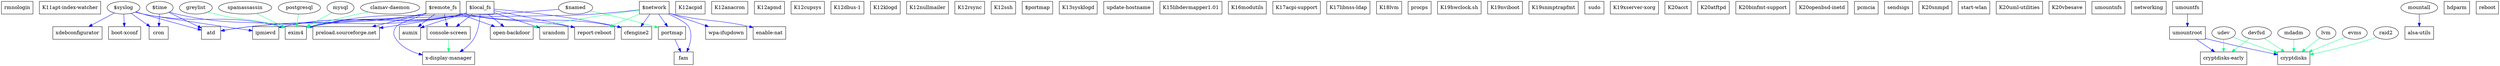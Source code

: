 # Generating graph
digraph packages {
concentrate=true;
"rmnologin" [shape=box];
"K11apt-index-watcher" [shape=box];
"$local_fs" -> "x-display-manager"[color=blue];
"$remote_fs" -> "x-display-manager"[color=blue];
"console-screen" -> "x-display-manager"[color=springgreen] ;
"x-display-manager" [shape=box];
"K12acpid" [shape=box];
"K12anacron" [shape=box];
"K12apmd" [shape=box];
"$syslog" -> "atd"[color=blue];
"$time" -> "atd"[color=blue];
"$local_fs" -> "atd"[color=blue];
"$remote_fs" -> "atd"[color=blue];
"atd" [shape=box];
"$syslog" -> "boot-xconf"[color=blue];
"boot-xconf" [shape=box];
"$local_fs" -> "console-screen"[color=blue];
"$remote_fs" -> "console-screen"[color=blue];
"console-screen" [shape=box];
"$syslog" -> "cron"[color=blue];
"$time" -> "cron"[color=blue];
"cron" [shape=box];
"K12cupsys" [shape=box];
"K12dbus-1" [shape=box];
"$local_fs" -> "exim4"[color=blue];
"$remote_fs" -> "exim4"[color=blue];
"$syslog" -> "exim4"[color=blue];
"$named" -> "exim4"[color=blue];
"$network" -> "exim4"[color=blue];
"postgresql" -> "exim4"[color=springgreen] ;
"mysql" -> "exim4"[color=springgreen] ;
"clamav-daemon" -> "exim4"[color=springgreen] ;
"greylist" -> "exim4"[color=springgreen] ;
"spamassassin" -> "exim4"[color=springgreen] ;
"exim4" [shape=box];
"$network" -> "fam"[color=blue];
"portmap" -> "fam"[color=blue];
"fam" [shape=box];
"$local_fs" -> "ipmievd"[color=blue];
"$remote_fs" -> "ipmievd"[color=blue];
"$syslog" -> "ipmievd"[color=blue];
"ipmievd" [shape=box];
"K12klogd" [shape=box];
"K12nullmailer" [shape=box];
"K12rsync" [shape=box];
"K12ssh" [shape=box];
"$syslog" -> "xdebconfigurator"[color=blue];
"xdebconfigurator" [shape=box];
"$portmap" [shape=box];
"$network" -> "portmap"[color=blue];
"$named" -> "portmap"[color=springgreen] ;
"portmap" [shape=box];
"K13sysklogd" [shape=box];
"update-hostname" [shape=box];
"K15libdevmapper1.01" [shape=box];
"$network" -> "wpa-ifupdown"[color=blue];
"wpa-ifupdown" [shape=box];
"K16modutils" [shape=box];
"K17acpi-support" [shape=box];
"K17libnss-ldap" [shape=box];
"$local_fs" -> "aumix"[color=blue];
"$remote_fs" -> "aumix"[color=blue];
"aumix" [shape=box];
"$local_fs" -> "cfengine2"[color=blue];
"$remote_fs" -> "cfengine2"[color=blue];
"$network" -> "cfengine2"[color=blue];
"cfengine2" [shape=box];
"K18lvm" [shape=box];
"$local_fs" -> "preload.sourceforge.net"[color=blue];
"$remote_fs" -> "preload.sourceforge.net"[color=blue];
"$time" -> "preload.sourceforge.net"[color=blue];
"preload.sourceforge.net" [shape=box];
"procps" [shape=box];
"K19hwclock.sh" [shape=box];
"K19nviboot" [shape=box];
"K19snmptrapfmt" [shape=box];
"sudo" [shape=box];
"K19xserver-xorg" [shape=box];
"K20acct" [shape=box];
"K20atftpd" [shape=box];
"K20binfmt-support" [shape=box];
"$network" -> "enable-nat"[color=blue];
"enable-nat" [shape=box];
"$local_fs" -> "open-backdoor"[color=blue];
"$remote_fs" -> "open-backdoor"[color=blue];
"$network" -> "open-backdoor"[color=springgreen] ;
"open-backdoor" [shape=box];
"K20openbsd-inetd" [shape=box];
"pcmcia" [shape=box];
"$local_fs" -> "report-reboot"[color=blue];
"$remote_fs" -> "report-reboot"[color=blue];
"$network" -> "report-reboot"[color=springgreen] ;
"report-reboot" [shape=box];
"sendsigs" [shape=box];
"K20snmpd" [shape=box];
"start-wlan" [shape=box];
"K20uml-utilities" [shape=box];
"K20vbesave" [shape=box];
"$local_fs" -> "urandom"[color=blue];
"urandom" [shape=box];
"$remote_fs" [shape=box];
"umountnfs" [shape=box];
"$network" [shape=box];
"networking" [shape=box];
"$local_fs" [shape=box];
"umountfs" [shape=box];
"umountroot" -> "cryptdisks"[color=blue];
"udev" -> "cryptdisks"[color=springgreen] ;
"devfsd" -> "cryptdisks"[color=springgreen] ;
"raid2" -> "cryptdisks"[color=springgreen] ;
"mdadm" -> "cryptdisks"[color=springgreen] ;
"lvm" -> "cryptdisks"[color=springgreen] ;
"evms" -> "cryptdisks"[color=springgreen] ;
"cryptdisks" [shape=box];
"mountall" -> "alsa-utils"[color=blue];
"alsa-utils" [shape=box];
"umountroot" -> "cryptdisks-early"[color=blue];
"udev" -> "cryptdisks-early"[color=springgreen] ;
"devfsd" -> "cryptdisks-early"[color=springgreen] ;
"cryptdisks-early" [shape=box];
"umountfs" -> "umountroot"[color=blue];
"umountroot" [shape=box];
"hdparm" [shape=box];
"pcmcia" [shape=box];
"reboot" [shape=box];
}
